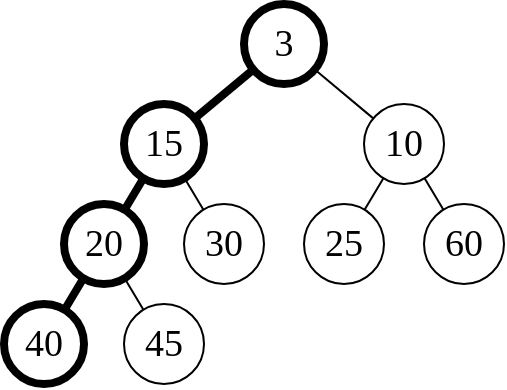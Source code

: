 <mxfile>
    <diagram id="AvOW6i_a5tU7I29WUUeO" name="第 1 页">
        <mxGraphModel dx="453" dy="254" grid="1" gridSize="10" guides="1" tooltips="1" connect="1" arrows="1" fold="1" page="1" pageScale="1" pageWidth="827" pageHeight="1169" math="0" shadow="0">
            <root>
                <mxCell id="0"/>
                <mxCell id="1" parent="0"/>
                <mxCell id="2" style="edgeStyle=none;html=1;fontFamily=Times New Roman;fontSize=19;endArrow=none;endFill=0;strokeWidth=4;" edge="1" parent="1" source="4" target="7">
                    <mxGeometry relative="1" as="geometry"/>
                </mxCell>
                <mxCell id="3" style="edgeStyle=none;html=1;fontFamily=Times New Roman;fontSize=19;endArrow=none;endFill=0;" edge="1" parent="1" source="4" target="10">
                    <mxGeometry relative="1" as="geometry"/>
                </mxCell>
                <mxCell id="4" value="3" style="ellipse;whiteSpace=wrap;html=1;fontFamily=Times New Roman;fontSize=19;strokeWidth=4;" vertex="1" parent="1">
                    <mxGeometry x="300" y="140" width="40" height="40" as="geometry"/>
                </mxCell>
                <mxCell id="5" style="edgeStyle=none;html=1;fontFamily=Times New Roman;fontSize=19;endArrow=none;endFill=0;strokeWidth=4;" edge="1" parent="1" source="7" target="12">
                    <mxGeometry relative="1" as="geometry"/>
                </mxCell>
                <mxCell id="6" style="edgeStyle=none;html=1;fontFamily=Times New Roman;fontSize=19;endArrow=none;endFill=0;" edge="1" parent="1" source="7" target="13">
                    <mxGeometry relative="1" as="geometry"/>
                </mxCell>
                <mxCell id="7" value="15" style="ellipse;whiteSpace=wrap;html=1;fontFamily=Times New Roman;fontSize=19;strokeWidth=4;" vertex="1" parent="1">
                    <mxGeometry x="240" y="190" width="40" height="40" as="geometry"/>
                </mxCell>
                <mxCell id="8" style="edgeStyle=none;html=1;fontFamily=Times New Roman;fontSize=19;endArrow=none;endFill=0;" edge="1" parent="1" source="10" target="14">
                    <mxGeometry relative="1" as="geometry"/>
                </mxCell>
                <mxCell id="9" style="edgeStyle=none;html=1;fontFamily=Times New Roman;fontSize=19;endArrow=none;endFill=0;strokeWidth=1;" edge="1" parent="1" source="10" target="15">
                    <mxGeometry relative="1" as="geometry"/>
                </mxCell>
                <mxCell id="10" value="10" style="ellipse;whiteSpace=wrap;html=1;fontFamily=Times New Roman;fontSize=19;strokeWidth=1;" vertex="1" parent="1">
                    <mxGeometry x="360" y="190" width="40" height="40" as="geometry"/>
                </mxCell>
                <mxCell id="11" style="edgeStyle=none;html=1;endArrow=none;endFill=0;" edge="1" parent="1" source="12" target="18">
                    <mxGeometry relative="1" as="geometry"/>
                </mxCell>
                <mxCell id="12" value="20" style="ellipse;whiteSpace=wrap;html=1;fontFamily=Times New Roman;fontSize=19;strokeWidth=4;" vertex="1" parent="1">
                    <mxGeometry x="210" y="240" width="40" height="40" as="geometry"/>
                </mxCell>
                <mxCell id="13" value="30" style="ellipse;whiteSpace=wrap;html=1;fontFamily=Times New Roman;fontSize=19;" vertex="1" parent="1">
                    <mxGeometry x="270" y="240" width="40" height="40" as="geometry"/>
                </mxCell>
                <mxCell id="14" value="25" style="ellipse;whiteSpace=wrap;html=1;fontFamily=Times New Roman;fontSize=19;" vertex="1" parent="1">
                    <mxGeometry x="330" y="240" width="40" height="40" as="geometry"/>
                </mxCell>
                <mxCell id="15" value="60" style="ellipse;whiteSpace=wrap;html=1;fontFamily=Times New Roman;fontSize=19;strokeWidth=1;" vertex="1" parent="1">
                    <mxGeometry x="390" y="240" width="40" height="40" as="geometry"/>
                </mxCell>
                <mxCell id="16" style="edgeStyle=none;html=1;fontFamily=Times New Roman;fontSize=19;endArrow=none;endFill=0;strokeWidth=4;" edge="1" parent="1" source="12" target="17">
                    <mxGeometry relative="1" as="geometry">
                        <mxPoint x="219.84" y="279.997" as="sourcePoint"/>
                    </mxGeometry>
                </mxCell>
                <mxCell id="17" value="40" style="ellipse;whiteSpace=wrap;html=1;fontFamily=Times New Roman;fontSize=19;strokeWidth=4;" vertex="1" parent="1">
                    <mxGeometry x="180" y="290" width="40" height="40" as="geometry"/>
                </mxCell>
                <mxCell id="18" value="45" style="ellipse;whiteSpace=wrap;html=1;fontFamily=Times New Roman;fontSize=19;" vertex="1" parent="1">
                    <mxGeometry x="240" y="290" width="40" height="40" as="geometry"/>
                </mxCell>
            </root>
        </mxGraphModel>
    </diagram>
</mxfile>